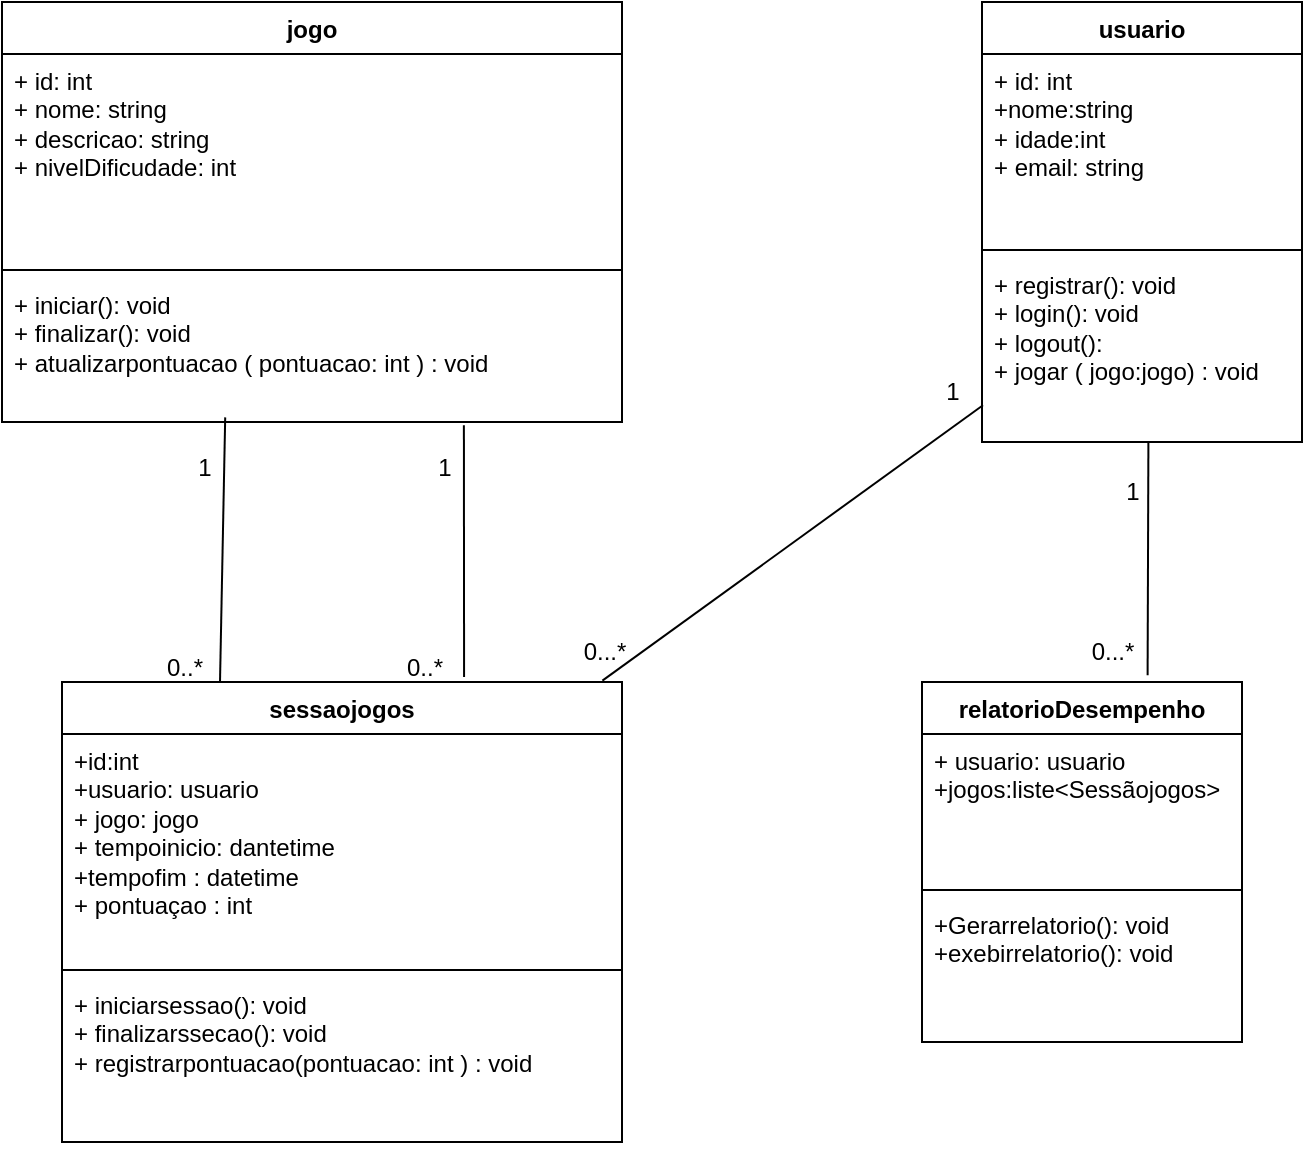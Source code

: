 <mxfile version="26.1.1">
  <diagram name="Página-1" id="kmJIQEJ5SKXkmLfofkZG">
    <mxGraphModel dx="1222" dy="618" grid="1" gridSize="10" guides="1" tooltips="1" connect="1" arrows="1" fold="1" page="1" pageScale="1" pageWidth="827" pageHeight="1169" math="0" shadow="0">
      <root>
        <mxCell id="0" />
        <mxCell id="1" parent="0" />
        <mxCell id="VgBT6gyky9yV2yBDIQzp-1" value="usuario" style="swimlane;fontStyle=1;align=center;verticalAlign=top;childLayout=stackLayout;horizontal=1;startSize=26;horizontalStack=0;resizeParent=1;resizeParentMax=0;resizeLast=0;collapsible=1;marginBottom=0;whiteSpace=wrap;html=1;" vertex="1" parent="1">
          <mxGeometry x="660" y="30" width="160" height="220" as="geometry" />
        </mxCell>
        <mxCell id="VgBT6gyky9yV2yBDIQzp-2" value="+ id: int&lt;div&gt;+nome:string&lt;/div&gt;&lt;div&gt;+ idade:int&lt;/div&gt;&lt;div&gt;+ email: string&amp;nbsp;&lt;br&gt;&lt;div&gt;&lt;br&gt;&lt;/div&gt;&lt;/div&gt;" style="text;strokeColor=none;fillColor=none;align=left;verticalAlign=top;spacingLeft=4;spacingRight=4;overflow=hidden;rotatable=0;points=[[0,0.5],[1,0.5]];portConstraint=eastwest;whiteSpace=wrap;html=1;" vertex="1" parent="VgBT6gyky9yV2yBDIQzp-1">
          <mxGeometry y="26" width="160" height="94" as="geometry" />
        </mxCell>
        <mxCell id="VgBT6gyky9yV2yBDIQzp-3" value="" style="line;strokeWidth=1;fillColor=none;align=left;verticalAlign=middle;spacingTop=-1;spacingLeft=3;spacingRight=3;rotatable=0;labelPosition=right;points=[];portConstraint=eastwest;strokeColor=inherit;" vertex="1" parent="VgBT6gyky9yV2yBDIQzp-1">
          <mxGeometry y="120" width="160" height="8" as="geometry" />
        </mxCell>
        <mxCell id="VgBT6gyky9yV2yBDIQzp-4" value="&lt;div&gt;+ registrar(): void&lt;/div&gt;&lt;div&gt;+ login(): void&amp;nbsp;&lt;/div&gt;&lt;div&gt;+ logout():&amp;nbsp;&lt;/div&gt;&lt;div&gt;+ jogar ( jogo:jogo) : void&lt;/div&gt;" style="text;strokeColor=none;fillColor=none;align=left;verticalAlign=top;spacingLeft=4;spacingRight=4;overflow=hidden;rotatable=0;points=[[0,0.5],[1,0.5]];portConstraint=eastwest;whiteSpace=wrap;html=1;" vertex="1" parent="VgBT6gyky9yV2yBDIQzp-1">
          <mxGeometry y="128" width="160" height="92" as="geometry" />
        </mxCell>
        <mxCell id="VgBT6gyky9yV2yBDIQzp-6" value="relatorioDesempenho" style="swimlane;fontStyle=1;align=center;verticalAlign=top;childLayout=stackLayout;horizontal=1;startSize=26;horizontalStack=0;resizeParent=1;resizeParentMax=0;resizeLast=0;collapsible=1;marginBottom=0;whiteSpace=wrap;html=1;" vertex="1" parent="1">
          <mxGeometry x="630" y="370" width="160" height="180" as="geometry" />
        </mxCell>
        <mxCell id="VgBT6gyky9yV2yBDIQzp-7" value="+ usuario: usuario&lt;div&gt;+jogos:liste&amp;lt;Sessãojogos&amp;gt;&lt;br&gt;&lt;div&gt;&lt;br&gt;&lt;/div&gt;&lt;/div&gt;" style="text;strokeColor=none;fillColor=none;align=left;verticalAlign=top;spacingLeft=4;spacingRight=4;overflow=hidden;rotatable=0;points=[[0,0.5],[1,0.5]];portConstraint=eastwest;whiteSpace=wrap;html=1;" vertex="1" parent="VgBT6gyky9yV2yBDIQzp-6">
          <mxGeometry y="26" width="160" height="74" as="geometry" />
        </mxCell>
        <mxCell id="VgBT6gyky9yV2yBDIQzp-8" value="" style="line;strokeWidth=1;fillColor=none;align=left;verticalAlign=middle;spacingTop=-1;spacingLeft=3;spacingRight=3;rotatable=0;labelPosition=right;points=[];portConstraint=eastwest;strokeColor=inherit;" vertex="1" parent="VgBT6gyky9yV2yBDIQzp-6">
          <mxGeometry y="100" width="160" height="8" as="geometry" />
        </mxCell>
        <mxCell id="VgBT6gyky9yV2yBDIQzp-9" value="+Gerarrelatorio(): void&lt;div&gt;+exebirrelatorio(): void&amp;nbsp;&lt;/div&gt;" style="text;strokeColor=none;fillColor=none;align=left;verticalAlign=top;spacingLeft=4;spacingRight=4;overflow=hidden;rotatable=0;points=[[0,0.5],[1,0.5]];portConstraint=eastwest;whiteSpace=wrap;html=1;" vertex="1" parent="VgBT6gyky9yV2yBDIQzp-6">
          <mxGeometry y="108" width="160" height="72" as="geometry" />
        </mxCell>
        <mxCell id="VgBT6gyky9yV2yBDIQzp-10" value="sessaojogos" style="swimlane;fontStyle=1;align=center;verticalAlign=top;childLayout=stackLayout;horizontal=1;startSize=26;horizontalStack=0;resizeParent=1;resizeParentMax=0;resizeLast=0;collapsible=1;marginBottom=0;whiteSpace=wrap;html=1;" vertex="1" parent="1">
          <mxGeometry x="200" y="370" width="280" height="230" as="geometry" />
        </mxCell>
        <mxCell id="VgBT6gyky9yV2yBDIQzp-11" value="+id:int&lt;div&gt;+usuario: usuario&lt;/div&gt;&lt;div&gt;+ jogo: jogo&lt;/div&gt;&lt;div&gt;+ tempoinicio: dantetime&lt;/div&gt;&lt;div&gt;+tempofim : datetime&lt;/div&gt;&lt;div&gt;+ pontuaçao : int&amp;nbsp;&lt;/div&gt;" style="text;strokeColor=none;fillColor=none;align=left;verticalAlign=top;spacingLeft=4;spacingRight=4;overflow=hidden;rotatable=0;points=[[0,0.5],[1,0.5]];portConstraint=eastwest;whiteSpace=wrap;html=1;" vertex="1" parent="VgBT6gyky9yV2yBDIQzp-10">
          <mxGeometry y="26" width="280" height="114" as="geometry" />
        </mxCell>
        <mxCell id="VgBT6gyky9yV2yBDIQzp-12" value="" style="line;strokeWidth=1;fillColor=none;align=left;verticalAlign=middle;spacingTop=-1;spacingLeft=3;spacingRight=3;rotatable=0;labelPosition=right;points=[];portConstraint=eastwest;strokeColor=inherit;" vertex="1" parent="VgBT6gyky9yV2yBDIQzp-10">
          <mxGeometry y="140" width="280" height="8" as="geometry" />
        </mxCell>
        <mxCell id="VgBT6gyky9yV2yBDIQzp-13" value="+ iniciarsessao(): void&lt;div&gt;+ finalizarssecao(): void&amp;nbsp;&lt;/div&gt;&lt;div&gt;+ registrarpontuacao(pontuacao: int ) : void&amp;nbsp;&lt;/div&gt;" style="text;strokeColor=none;fillColor=none;align=left;verticalAlign=top;spacingLeft=4;spacingRight=4;overflow=hidden;rotatable=0;points=[[0,0.5],[1,0.5]];portConstraint=eastwest;whiteSpace=wrap;html=1;" vertex="1" parent="VgBT6gyky9yV2yBDIQzp-10">
          <mxGeometry y="148" width="280" height="82" as="geometry" />
        </mxCell>
        <mxCell id="VgBT6gyky9yV2yBDIQzp-14" value="jogo" style="swimlane;fontStyle=1;align=center;verticalAlign=top;childLayout=stackLayout;horizontal=1;startSize=26;horizontalStack=0;resizeParent=1;resizeParentMax=0;resizeLast=0;collapsible=1;marginBottom=0;whiteSpace=wrap;html=1;" vertex="1" parent="1">
          <mxGeometry x="170" y="30" width="310" height="210" as="geometry" />
        </mxCell>
        <mxCell id="VgBT6gyky9yV2yBDIQzp-15" value="+ id: int&lt;div&gt;+ nome: string&amp;nbsp;&lt;/div&gt;&lt;div&gt;+ descricao: string&amp;nbsp;&lt;/div&gt;&lt;div&gt;+ nivelDificudade: int&lt;/div&gt;" style="text;strokeColor=none;fillColor=none;align=left;verticalAlign=top;spacingLeft=4;spacingRight=4;overflow=hidden;rotatable=0;points=[[0,0.5],[1,0.5]];portConstraint=eastwest;whiteSpace=wrap;html=1;" vertex="1" parent="VgBT6gyky9yV2yBDIQzp-14">
          <mxGeometry y="26" width="310" height="104" as="geometry" />
        </mxCell>
        <mxCell id="VgBT6gyky9yV2yBDIQzp-16" value="" style="line;strokeWidth=1;fillColor=none;align=left;verticalAlign=middle;spacingTop=-1;spacingLeft=3;spacingRight=3;rotatable=0;labelPosition=right;points=[];portConstraint=eastwest;strokeColor=inherit;" vertex="1" parent="VgBT6gyky9yV2yBDIQzp-14">
          <mxGeometry y="130" width="310" height="8" as="geometry" />
        </mxCell>
        <mxCell id="VgBT6gyky9yV2yBDIQzp-17" value="+ iniciar(): void&lt;div&gt;+ finalizar(): void&lt;/div&gt;&lt;div&gt;+ atualizarpontuacao ( pontuacao: int ) : void&amp;nbsp;&lt;/div&gt;" style="text;strokeColor=none;fillColor=none;align=left;verticalAlign=top;spacingLeft=4;spacingRight=4;overflow=hidden;rotatable=0;points=[[0,0.5],[1,0.5]];portConstraint=eastwest;whiteSpace=wrap;html=1;" vertex="1" parent="VgBT6gyky9yV2yBDIQzp-14">
          <mxGeometry y="138" width="310" height="72" as="geometry" />
        </mxCell>
        <mxCell id="VgBT6gyky9yV2yBDIQzp-18" value="" style="endArrow=none;html=1;rounded=0;exitX=0.718;exitY=-0.011;exitDx=0;exitDy=0;exitPerimeter=0;entryX=0.745;entryY=1.022;entryDx=0;entryDy=0;entryPerimeter=0;" edge="1" parent="1" source="VgBT6gyky9yV2yBDIQzp-10" target="VgBT6gyky9yV2yBDIQzp-17">
          <mxGeometry width="50" height="50" relative="1" as="geometry">
            <mxPoint x="390" y="340" as="sourcePoint" />
            <mxPoint x="400" y="250" as="targetPoint" />
          </mxGeometry>
        </mxCell>
        <mxCell id="VgBT6gyky9yV2yBDIQzp-19" value="" style="endArrow=none;html=1;rounded=0;entryX=0.36;entryY=0.968;entryDx=0;entryDy=0;entryPerimeter=0;" edge="1" parent="1" target="VgBT6gyky9yV2yBDIQzp-17">
          <mxGeometry width="50" height="50" relative="1" as="geometry">
            <mxPoint x="279" y="370" as="sourcePoint" />
            <mxPoint x="440" y="290" as="targetPoint" />
          </mxGeometry>
        </mxCell>
        <mxCell id="VgBT6gyky9yV2yBDIQzp-20" value="" style="endArrow=none;html=1;rounded=0;exitX=0.965;exitY=-0.003;exitDx=0;exitDy=0;exitPerimeter=0;entryX=0.003;entryY=0.8;entryDx=0;entryDy=0;entryPerimeter=0;" edge="1" parent="1" source="VgBT6gyky9yV2yBDIQzp-10" target="VgBT6gyky9yV2yBDIQzp-4">
          <mxGeometry width="50" height="50" relative="1" as="geometry">
            <mxPoint x="390" y="340" as="sourcePoint" />
            <mxPoint x="650" y="240" as="targetPoint" />
          </mxGeometry>
        </mxCell>
        <mxCell id="VgBT6gyky9yV2yBDIQzp-21" value="" style="endArrow=none;html=1;rounded=0;exitX=0.705;exitY=-0.019;exitDx=0;exitDy=0;exitPerimeter=0;entryX=0.52;entryY=1.005;entryDx=0;entryDy=0;entryPerimeter=0;" edge="1" parent="1" source="VgBT6gyky9yV2yBDIQzp-6" target="VgBT6gyky9yV2yBDIQzp-4">
          <mxGeometry width="50" height="50" relative="1" as="geometry">
            <mxPoint x="390" y="340" as="sourcePoint" />
            <mxPoint x="440" y="290" as="targetPoint" />
          </mxGeometry>
        </mxCell>
        <mxCell id="VgBT6gyky9yV2yBDIQzp-22" value="1" style="text;html=1;align=center;verticalAlign=middle;resizable=0;points=[];autosize=1;strokeColor=none;fillColor=none;" vertex="1" parent="1">
          <mxGeometry x="720" y="260" width="30" height="30" as="geometry" />
        </mxCell>
        <mxCell id="VgBT6gyky9yV2yBDIQzp-23" value="0...*" style="text;html=1;align=center;verticalAlign=middle;resizable=0;points=[];autosize=1;strokeColor=none;fillColor=none;" vertex="1" parent="1">
          <mxGeometry x="700" y="340" width="50" height="30" as="geometry" />
        </mxCell>
        <mxCell id="VgBT6gyky9yV2yBDIQzp-24" value="1" style="text;html=1;align=center;verticalAlign=middle;resizable=0;points=[];autosize=1;strokeColor=none;fillColor=none;" vertex="1" parent="1">
          <mxGeometry x="630" y="210" width="30" height="30" as="geometry" />
        </mxCell>
        <mxCell id="VgBT6gyky9yV2yBDIQzp-25" value="0...*" style="text;html=1;align=center;verticalAlign=middle;resizable=0;points=[];autosize=1;strokeColor=none;fillColor=none;" vertex="1" parent="1">
          <mxGeometry x="446" y="340" width="50" height="30" as="geometry" />
        </mxCell>
        <mxCell id="VgBT6gyky9yV2yBDIQzp-26" value="1" style="text;html=1;align=center;verticalAlign=middle;resizable=0;points=[];autosize=1;strokeColor=none;fillColor=none;" vertex="1" parent="1">
          <mxGeometry x="376" y="248" width="30" height="30" as="geometry" />
        </mxCell>
        <mxCell id="VgBT6gyky9yV2yBDIQzp-27" value="1" style="text;html=1;align=center;verticalAlign=middle;resizable=0;points=[];autosize=1;strokeColor=none;fillColor=none;" vertex="1" parent="1">
          <mxGeometry x="256" y="248" width="30" height="30" as="geometry" />
        </mxCell>
        <mxCell id="VgBT6gyky9yV2yBDIQzp-28" value="0..*" style="text;html=1;align=center;verticalAlign=middle;resizable=0;points=[];autosize=1;strokeColor=none;fillColor=none;" vertex="1" parent="1">
          <mxGeometry x="361" y="348" width="40" height="30" as="geometry" />
        </mxCell>
        <mxCell id="VgBT6gyky9yV2yBDIQzp-29" value="0..*" style="text;html=1;align=center;verticalAlign=middle;resizable=0;points=[];autosize=1;strokeColor=none;fillColor=none;" vertex="1" parent="1">
          <mxGeometry x="241" y="348" width="40" height="30" as="geometry" />
        </mxCell>
      </root>
    </mxGraphModel>
  </diagram>
</mxfile>
